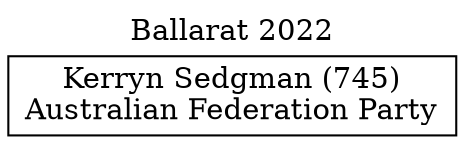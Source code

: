 // House preference flow
digraph "Kerryn Sedgman (745)_Ballarat_2022" {
	graph [label="Ballarat 2022" labelloc=t mclimit=10]
	node [shape=box]
	"Kerryn Sedgman (745)" [label="Kerryn Sedgman (745)
Australian Federation Party"]
}
